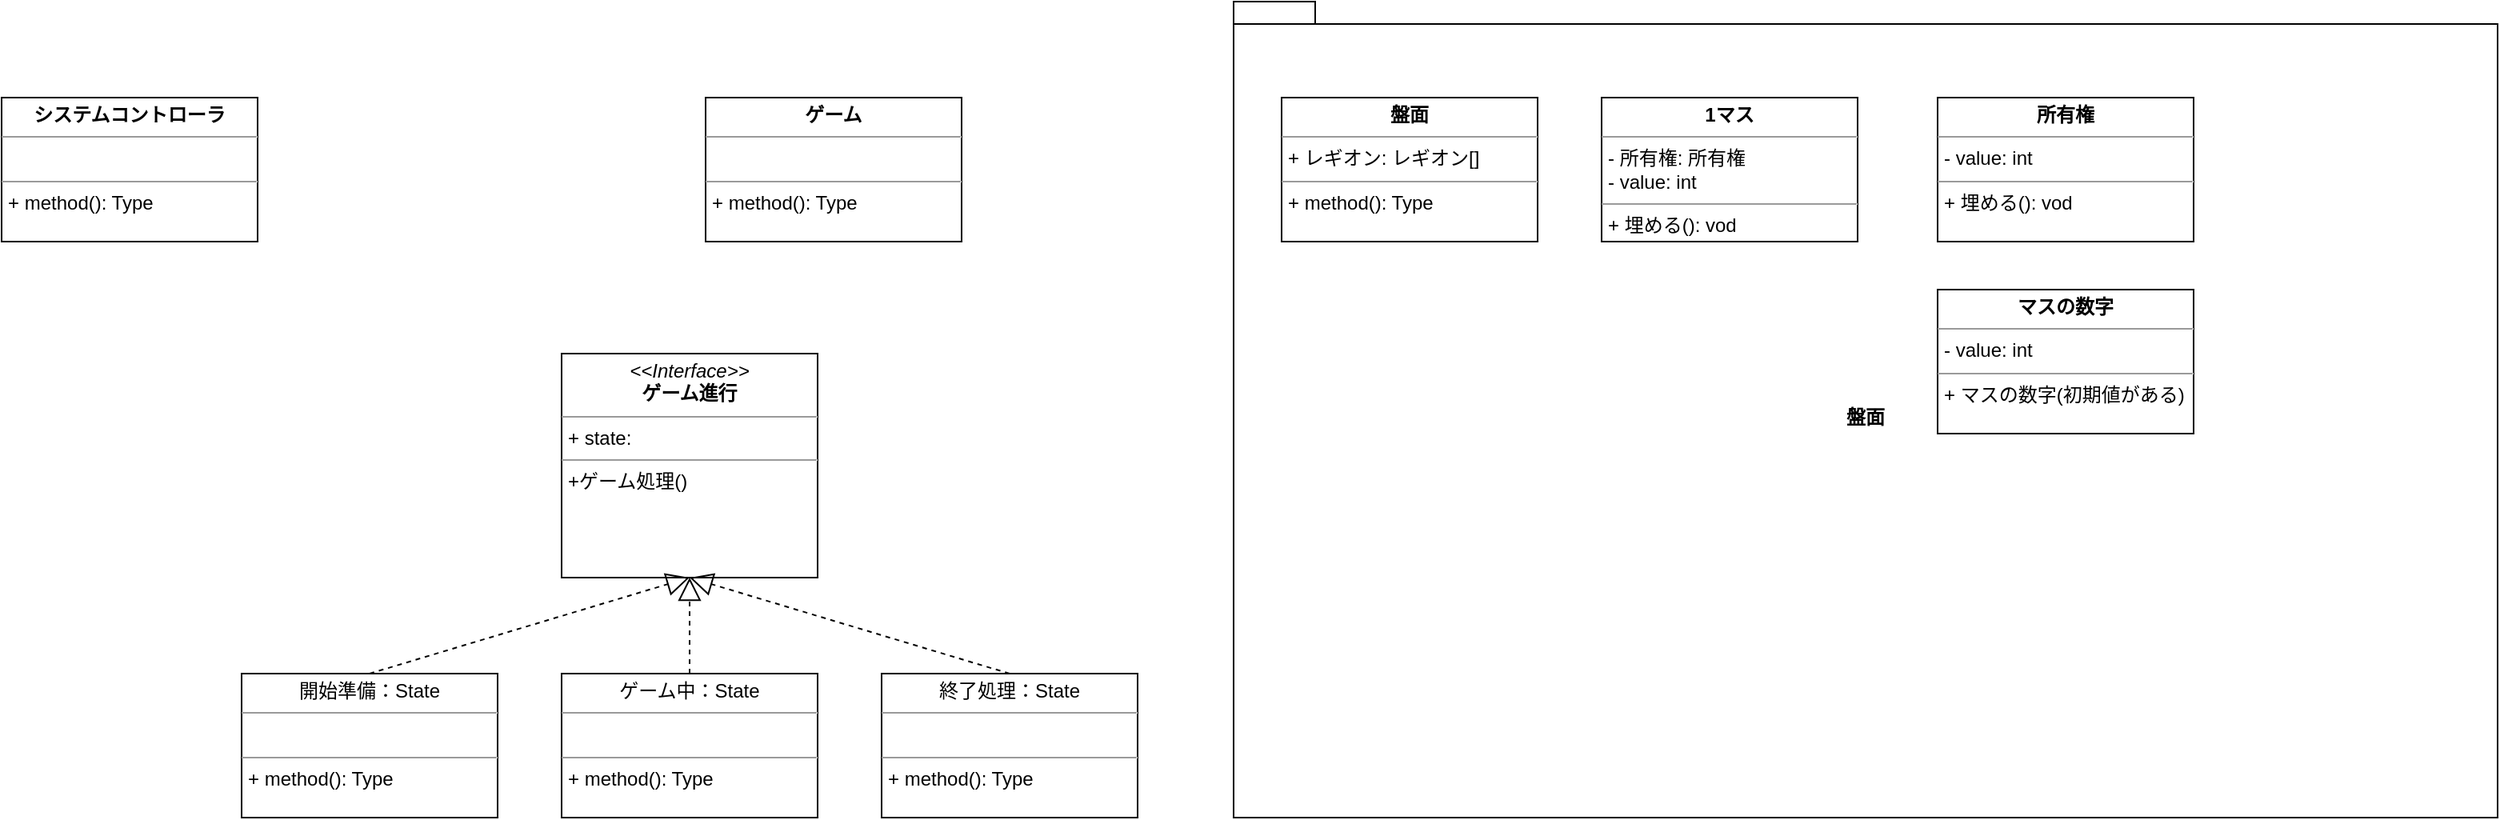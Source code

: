 <mxfile version="22.1.4" type="github">
  <diagram name="ページ1" id="NI4J2HSnKmm6HsM66qGL">
    <mxGraphModel dx="875" dy="442" grid="1" gridSize="10" guides="1" tooltips="1" connect="1" arrows="1" fold="1" page="1" pageScale="1" pageWidth="3300" pageHeight="4681" math="0" shadow="0">
      <root>
        <mxCell id="0" />
        <mxCell id="1" parent="0" />
        <mxCell id="-0j5kSYJqAFjcUl3PRMV-3" value="盤面" style="shape=folder;fontStyle=1;spacingTop=10;tabWidth=40;tabHeight=14;tabPosition=left;html=1;whiteSpace=wrap;" parent="1" vertex="1">
          <mxGeometry x="970" y="140" width="790" height="510" as="geometry" />
        </mxCell>
        <mxCell id="-LdQKynwCAIaJtEhS0bI-1" value="&lt;p style=&quot;margin:0px;margin-top:4px;text-align:center;&quot;&gt;&lt;b&gt;盤面&lt;/b&gt;&lt;br&gt;&lt;/p&gt;&lt;hr size=&quot;1&quot;&gt;&lt;p style=&quot;margin:0px;margin-left:4px;&quot;&gt;+ レギオン: レギオン[]&lt;br&gt;&lt;/p&gt;&lt;hr size=&quot;1&quot;&gt;&lt;p style=&quot;margin:0px;margin-left:4px;&quot;&gt;+ method(): Type&lt;/p&gt;" style="verticalAlign=top;align=left;overflow=fill;fontSize=12;fontFamily=Helvetica;html=1;" parent="1" vertex="1">
          <mxGeometry x="1000" y="200" width="160" height="90" as="geometry" />
        </mxCell>
        <mxCell id="-LdQKynwCAIaJtEhS0bI-2" value="&lt;p style=&quot;margin:0px;margin-top:4px;text-align:center;&quot;&gt;&lt;b&gt;ゲーム&lt;/b&gt;&lt;br&gt;&lt;/p&gt;&lt;hr size=&quot;1&quot;&gt;&lt;p style=&quot;margin:0px;margin-left:4px;&quot;&gt;&lt;br&gt;&lt;/p&gt;&lt;hr size=&quot;1&quot;&gt;&lt;p style=&quot;margin:0px;margin-left:4px;&quot;&gt;+ method(): Type&lt;/p&gt;" style="verticalAlign=top;align=left;overflow=fill;fontSize=12;fontFamily=Helvetica;html=1;" parent="1" vertex="1">
          <mxGeometry x="640" y="200" width="160" height="90" as="geometry" />
        </mxCell>
        <mxCell id="-0j5kSYJqAFjcUl3PRMV-1" value="&lt;p style=&quot;margin:0px;margin-top:4px;text-align:center;&quot;&gt;&lt;b&gt;システムコントローラ&lt;/b&gt;&lt;br&gt;&lt;/p&gt;&lt;hr size=&quot;1&quot;&gt;&lt;p style=&quot;margin:0px;margin-left:4px;&quot;&gt;&lt;br&gt;&lt;/p&gt;&lt;hr size=&quot;1&quot;&gt;&lt;p style=&quot;margin:0px;margin-left:4px;&quot;&gt;+ method(): Type&lt;/p&gt;" style="verticalAlign=top;align=left;overflow=fill;fontSize=12;fontFamily=Helvetica;html=1;" parent="1" vertex="1">
          <mxGeometry x="200" y="200" width="160" height="90" as="geometry" />
        </mxCell>
        <mxCell id="-0j5kSYJqAFjcUl3PRMV-2" value="&lt;p style=&quot;margin:0px;margin-top:4px;text-align:center;&quot;&gt;&lt;b&gt;1マス&lt;/b&gt;&lt;br&gt;&lt;/p&gt;&lt;hr size=&quot;1&quot;&gt;&lt;p style=&quot;margin:0px;margin-left:4px;&quot;&gt;- 所有権: 所有権&lt;br&gt;&lt;/p&gt;&lt;p style=&quot;margin:0px;margin-left:4px;&quot;&gt;- value: int&lt;br&gt;&lt;/p&gt;&lt;hr size=&quot;1&quot;&gt;&lt;p style=&quot;margin:0px;margin-left:4px;&quot;&gt;+ 埋める(): vod&lt;br&gt;&lt;/p&gt;" style="verticalAlign=top;align=left;overflow=fill;fontSize=12;fontFamily=Helvetica;html=1;" parent="1" vertex="1">
          <mxGeometry x="1200" y="200" width="160" height="90" as="geometry" />
        </mxCell>
        <mxCell id="-0j5kSYJqAFjcUl3PRMV-6" value="&lt;p style=&quot;margin:0px;margin-top:4px;text-align:center;&quot;&gt;&lt;b&gt;所有権&lt;/b&gt;&lt;br&gt;&lt;/p&gt;&lt;hr size=&quot;1&quot;&gt;&lt;p style=&quot;margin:0px;margin-left:4px;&quot;&gt;- value: int&lt;br&gt;&lt;/p&gt;&lt;hr size=&quot;1&quot;&gt;&lt;p style=&quot;margin:0px;margin-left:4px;&quot;&gt;+ 埋める(): vod&lt;br&gt;&lt;/p&gt;" style="verticalAlign=top;align=left;overflow=fill;fontSize=12;fontFamily=Helvetica;html=1;" parent="1" vertex="1">
          <mxGeometry x="1410" y="200" width="160" height="90" as="geometry" />
        </mxCell>
        <mxCell id="-0j5kSYJqAFjcUl3PRMV-7" value="&lt;p style=&quot;margin:0px;margin-top:4px;text-align:center;&quot;&gt;&lt;b&gt;マスの数字&lt;/b&gt;&lt;br&gt;&lt;/p&gt;&lt;hr size=&quot;1&quot;&gt;&lt;p style=&quot;margin:0px;margin-left:4px;&quot;&gt;- value: int&lt;br&gt;&lt;/p&gt;&lt;hr size=&quot;1&quot;&gt;&lt;p style=&quot;margin:0px;margin-left:4px;&quot;&gt;+ マスの数字(初期値がある)&lt;br&gt;&lt;/p&gt;" style="verticalAlign=top;align=left;overflow=fill;fontSize=12;fontFamily=Helvetica;html=1;" parent="1" vertex="1">
          <mxGeometry x="1410" y="320" width="160" height="90" as="geometry" />
        </mxCell>
        <mxCell id="RMZXwUn5wrRnydLYdDvs-1" value="&lt;p style=&quot;margin:0px;margin-top:4px;text-align:center;&quot;&gt;開始準備：State&lt;br&gt;&lt;/p&gt;&lt;hr size=&quot;1&quot;&gt;&lt;p style=&quot;margin:0px;margin-left:4px;&quot;&gt;&lt;br&gt;&lt;/p&gt;&lt;hr size=&quot;1&quot;&gt;&lt;p style=&quot;margin:0px;margin-left:4px;&quot;&gt;+ method(): Type&lt;/p&gt;" style="verticalAlign=top;align=left;overflow=fill;fontSize=12;fontFamily=Helvetica;html=1;" vertex="1" parent="1">
          <mxGeometry x="350" y="560" width="160" height="90" as="geometry" />
        </mxCell>
        <mxCell id="RMZXwUn5wrRnydLYdDvs-2" value="&lt;p style=&quot;margin:0px;margin-top:4px;text-align:center;&quot;&gt;ゲーム中：State&lt;br&gt;&lt;/p&gt;&lt;hr size=&quot;1&quot;&gt;&lt;p style=&quot;margin:0px;margin-left:4px;&quot;&gt;&lt;br&gt;&lt;/p&gt;&lt;hr size=&quot;1&quot;&gt;&lt;p style=&quot;margin:0px;margin-left:4px;&quot;&gt;+ method(): Type&lt;/p&gt;" style="verticalAlign=top;align=left;overflow=fill;fontSize=12;fontFamily=Helvetica;html=1;" vertex="1" parent="1">
          <mxGeometry x="550" y="560" width="160" height="90" as="geometry" />
        </mxCell>
        <mxCell id="RMZXwUn5wrRnydLYdDvs-3" value="&lt;p style=&quot;margin:0px;margin-top:4px;text-align:center;&quot;&gt;終了処理：State&lt;br&gt;&lt;/p&gt;&lt;hr size=&quot;1&quot;&gt;&lt;p style=&quot;margin:0px;margin-left:4px;&quot;&gt;&lt;br&gt;&lt;/p&gt;&lt;hr size=&quot;1&quot;&gt;&lt;p style=&quot;margin:0px;margin-left:4px;&quot;&gt;+ method(): Type&lt;/p&gt;" style="verticalAlign=top;align=left;overflow=fill;fontSize=12;fontFamily=Helvetica;html=1;" vertex="1" parent="1">
          <mxGeometry x="750" y="560" width="160" height="90" as="geometry" />
        </mxCell>
        <mxCell id="RMZXwUn5wrRnydLYdDvs-4" value="&lt;p style=&quot;margin:0px;margin-top:4px;text-align:center;&quot;&gt;&lt;i&gt;&amp;lt;&amp;lt;Interface&amp;gt;&amp;gt;&lt;/i&gt;&lt;br&gt;&lt;b&gt;ゲーム進行&lt;/b&gt;&lt;br&gt;&lt;/p&gt;&lt;hr size=&quot;1&quot;&gt;&lt;p style=&quot;margin:0px;margin-left:4px;&quot;&gt;+ state: &lt;br&gt;&lt;/p&gt;&lt;hr size=&quot;1&quot;&gt;&lt;p style=&quot;margin:0px;margin-left:4px;&quot;&gt;+ゲーム処理()&lt;br&gt;&lt;/p&gt;" style="verticalAlign=top;align=left;overflow=fill;fontSize=12;fontFamily=Helvetica;html=1;whiteSpace=wrap;" vertex="1" parent="1">
          <mxGeometry x="550" y="360" width="160" height="140" as="geometry" />
        </mxCell>
        <mxCell id="RMZXwUn5wrRnydLYdDvs-5" value="" style="endArrow=block;dashed=1;endFill=0;endSize=12;html=1;rounded=0;exitX=0.5;exitY=0;exitDx=0;exitDy=0;entryX=0.5;entryY=1;entryDx=0;entryDy=0;" edge="1" parent="1" source="RMZXwUn5wrRnydLYdDvs-1" target="RMZXwUn5wrRnydLYdDvs-4">
          <mxGeometry width="160" relative="1" as="geometry">
            <mxPoint x="790" y="540" as="sourcePoint" />
            <mxPoint x="950" y="540" as="targetPoint" />
          </mxGeometry>
        </mxCell>
        <mxCell id="RMZXwUn5wrRnydLYdDvs-6" value="" style="endArrow=block;dashed=1;endFill=0;endSize=12;html=1;rounded=0;exitX=0.5;exitY=0;exitDx=0;exitDy=0;entryX=0.5;entryY=1;entryDx=0;entryDy=0;" edge="1" parent="1" source="RMZXwUn5wrRnydLYdDvs-2" target="RMZXwUn5wrRnydLYdDvs-4">
          <mxGeometry width="160" relative="1" as="geometry">
            <mxPoint x="440" y="570" as="sourcePoint" />
            <mxPoint x="630" y="500" as="targetPoint" />
          </mxGeometry>
        </mxCell>
        <mxCell id="RMZXwUn5wrRnydLYdDvs-7" value="" style="endArrow=block;dashed=1;endFill=0;endSize=12;html=1;rounded=0;exitX=0.5;exitY=0;exitDx=0;exitDy=0;entryX=0.5;entryY=1;entryDx=0;entryDy=0;" edge="1" parent="1" source="RMZXwUn5wrRnydLYdDvs-3" target="RMZXwUn5wrRnydLYdDvs-4">
          <mxGeometry width="160" relative="1" as="geometry">
            <mxPoint x="450" y="580" as="sourcePoint" />
            <mxPoint x="650" y="520" as="targetPoint" />
          </mxGeometry>
        </mxCell>
      </root>
    </mxGraphModel>
  </diagram>
</mxfile>

